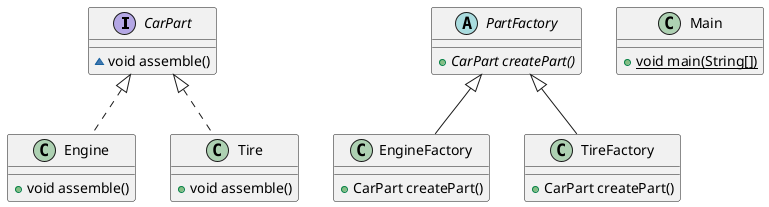 @startuml
interface CarPart {
~ void assemble()
}

class Engine {
+ void assemble()
}

class Tire {
+ void assemble()
}

abstract class PartFactory {
+ {abstract}CarPart createPart()
}

class EngineFactory {
+ CarPart createPart()
}

class TireFactory {
+ CarPart createPart()
}

class Main {
+ {static} void main(String[])
}



CarPart <|.. Engine
CarPart <|.. Tire
PartFactory <|-- EngineFactory
PartFactory <|-- TireFactory
@enduml